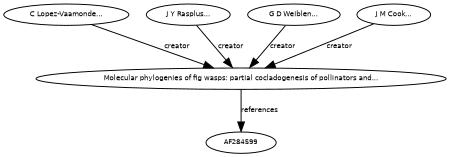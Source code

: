 digraph G {
size="3,3";
node [fontsize=7, fontname="Helvetica"];
edge [fontsize=7, fontname="Helvetica"];
node0 [label="Molecular phylogenies of fig wasps: partial cocladogenesis of pollinators and...", width=0.27433100247,height=0.27433100247];
node1 [label="C Lopez-Vaamonde...", width=0.27433100247,height=0.27433100247];
node2 [label="J Y Rasplus...", width=0.27433100247,height=0.27433100247];
node3 [label="G D Weiblen...", width=0.27433100247,height=0.27433100247];
node4 [label="J M Cook...", width=0.27433100247,height=0.27433100247];
node5 [label="AF284599", width=0.27433100247,height=0.27433100247];
node1 -> node0 [label="creator"];
node2 -> node0 [label="creator"];
node3 -> node0 [label="creator"];
node4 -> node0 [label="creator"];
node0 -> node5 [label="references"];
}

